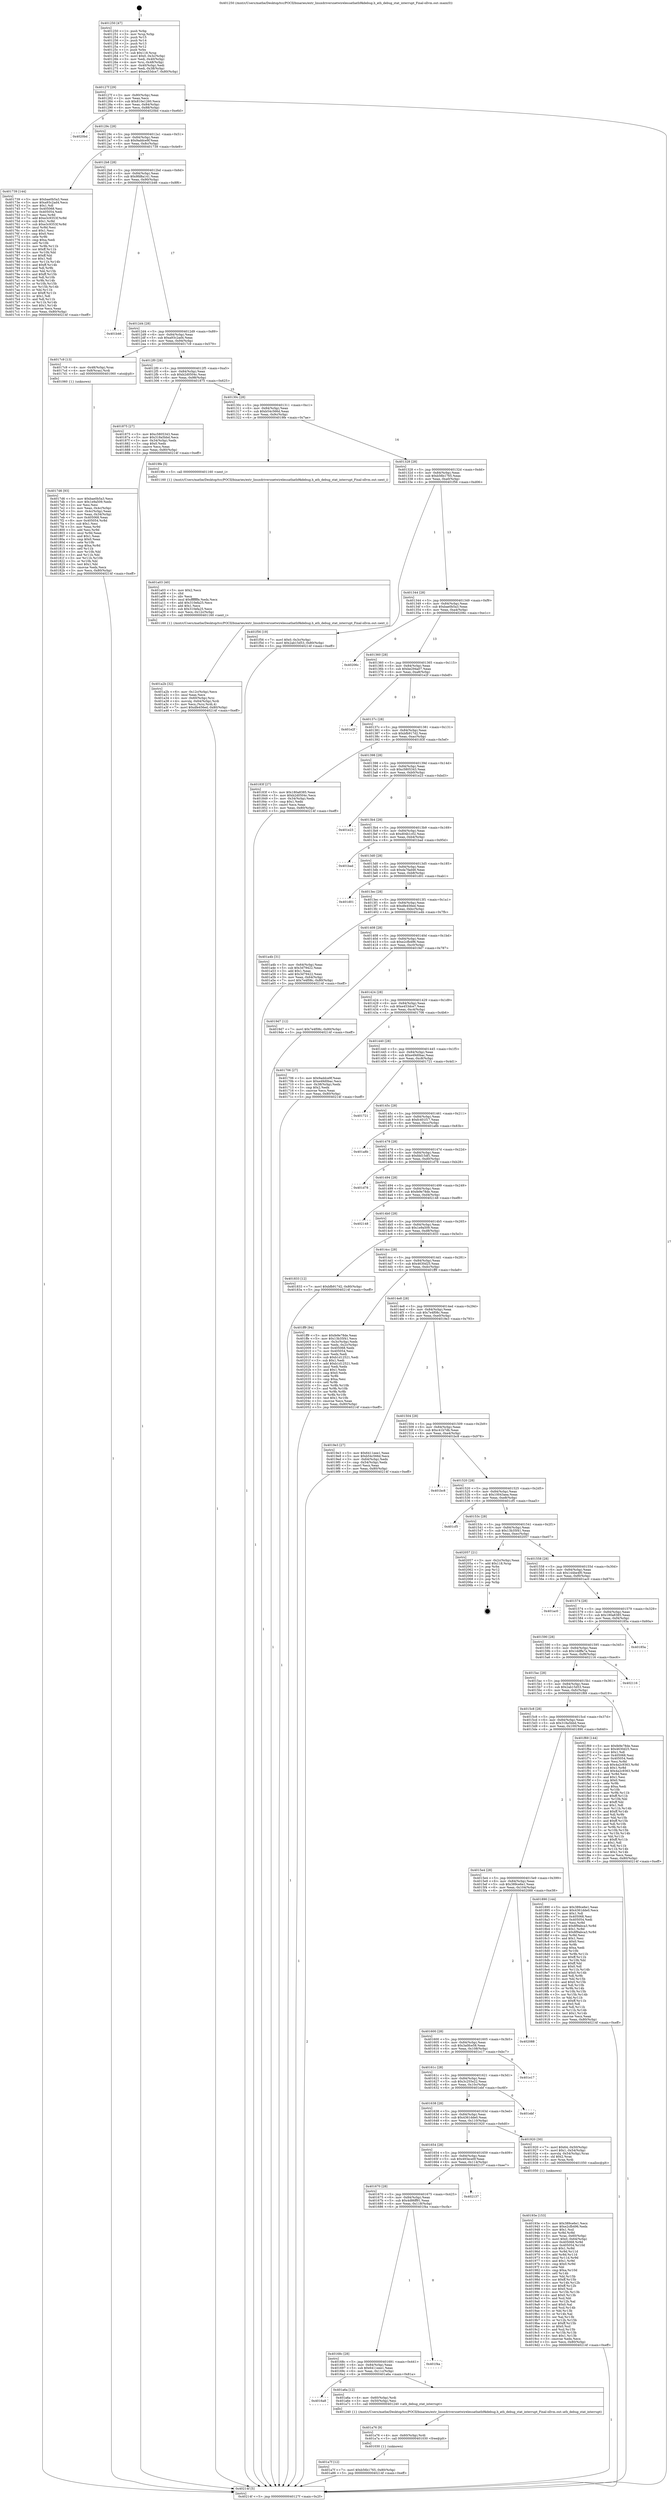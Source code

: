 digraph "0x401250" {
  label = "0x401250 (/mnt/c/Users/mathe/Desktop/tcc/POCII/binaries/extr_linuxdriversnetwirelessathath9kdebug.h_ath_debug_stat_interrupt_Final-ollvm.out::main(0))"
  labelloc = "t"
  node[shape=record]

  Entry [label="",width=0.3,height=0.3,shape=circle,fillcolor=black,style=filled]
  "0x40127f" [label="{
     0x40127f [29]\l
     | [instrs]\l
     &nbsp;&nbsp;0x40127f \<+3\>: mov -0x80(%rbp),%eax\l
     &nbsp;&nbsp;0x401282 \<+2\>: mov %eax,%ecx\l
     &nbsp;&nbsp;0x401284 \<+6\>: sub $0x810e1260,%ecx\l
     &nbsp;&nbsp;0x40128a \<+6\>: mov %eax,-0x84(%rbp)\l
     &nbsp;&nbsp;0x401290 \<+6\>: mov %ecx,-0x88(%rbp)\l
     &nbsp;&nbsp;0x401296 \<+6\>: je 00000000004020bd \<main+0xe6d\>\l
  }"]
  "0x4020bd" [label="{
     0x4020bd\l
  }", style=dashed]
  "0x40129c" [label="{
     0x40129c [28]\l
     | [instrs]\l
     &nbsp;&nbsp;0x40129c \<+5\>: jmp 00000000004012a1 \<main+0x51\>\l
     &nbsp;&nbsp;0x4012a1 \<+6\>: mov -0x84(%rbp),%eax\l
     &nbsp;&nbsp;0x4012a7 \<+5\>: sub $0x9addce9f,%eax\l
     &nbsp;&nbsp;0x4012ac \<+6\>: mov %eax,-0x8c(%rbp)\l
     &nbsp;&nbsp;0x4012b2 \<+6\>: je 0000000000401739 \<main+0x4e9\>\l
  }"]
  Exit [label="",width=0.3,height=0.3,shape=circle,fillcolor=black,style=filled,peripheries=2]
  "0x401739" [label="{
     0x401739 [144]\l
     | [instrs]\l
     &nbsp;&nbsp;0x401739 \<+5\>: mov $0xbae0b5a3,%eax\l
     &nbsp;&nbsp;0x40173e \<+5\>: mov $0xa93c2ad4,%ecx\l
     &nbsp;&nbsp;0x401743 \<+2\>: mov $0x1,%dl\l
     &nbsp;&nbsp;0x401745 \<+7\>: mov 0x405068,%esi\l
     &nbsp;&nbsp;0x40174c \<+7\>: mov 0x405054,%edi\l
     &nbsp;&nbsp;0x401753 \<+3\>: mov %esi,%r8d\l
     &nbsp;&nbsp;0x401756 \<+7\>: add $0xe3c9353f,%r8d\l
     &nbsp;&nbsp;0x40175d \<+4\>: sub $0x1,%r8d\l
     &nbsp;&nbsp;0x401761 \<+7\>: sub $0xe3c9353f,%r8d\l
     &nbsp;&nbsp;0x401768 \<+4\>: imul %r8d,%esi\l
     &nbsp;&nbsp;0x40176c \<+3\>: and $0x1,%esi\l
     &nbsp;&nbsp;0x40176f \<+3\>: cmp $0x0,%esi\l
     &nbsp;&nbsp;0x401772 \<+4\>: sete %r9b\l
     &nbsp;&nbsp;0x401776 \<+3\>: cmp $0xa,%edi\l
     &nbsp;&nbsp;0x401779 \<+4\>: setl %r10b\l
     &nbsp;&nbsp;0x40177d \<+3\>: mov %r9b,%r11b\l
     &nbsp;&nbsp;0x401780 \<+4\>: xor $0xff,%r11b\l
     &nbsp;&nbsp;0x401784 \<+3\>: mov %r10b,%bl\l
     &nbsp;&nbsp;0x401787 \<+3\>: xor $0xff,%bl\l
     &nbsp;&nbsp;0x40178a \<+3\>: xor $0x1,%dl\l
     &nbsp;&nbsp;0x40178d \<+3\>: mov %r11b,%r14b\l
     &nbsp;&nbsp;0x401790 \<+4\>: and $0xff,%r14b\l
     &nbsp;&nbsp;0x401794 \<+3\>: and %dl,%r9b\l
     &nbsp;&nbsp;0x401797 \<+3\>: mov %bl,%r15b\l
     &nbsp;&nbsp;0x40179a \<+4\>: and $0xff,%r15b\l
     &nbsp;&nbsp;0x40179e \<+3\>: and %dl,%r10b\l
     &nbsp;&nbsp;0x4017a1 \<+3\>: or %r9b,%r14b\l
     &nbsp;&nbsp;0x4017a4 \<+3\>: or %r10b,%r15b\l
     &nbsp;&nbsp;0x4017a7 \<+3\>: xor %r15b,%r14b\l
     &nbsp;&nbsp;0x4017aa \<+3\>: or %bl,%r11b\l
     &nbsp;&nbsp;0x4017ad \<+4\>: xor $0xff,%r11b\l
     &nbsp;&nbsp;0x4017b1 \<+3\>: or $0x1,%dl\l
     &nbsp;&nbsp;0x4017b4 \<+3\>: and %dl,%r11b\l
     &nbsp;&nbsp;0x4017b7 \<+3\>: or %r11b,%r14b\l
     &nbsp;&nbsp;0x4017ba \<+4\>: test $0x1,%r14b\l
     &nbsp;&nbsp;0x4017be \<+3\>: cmovne %ecx,%eax\l
     &nbsp;&nbsp;0x4017c1 \<+3\>: mov %eax,-0x80(%rbp)\l
     &nbsp;&nbsp;0x4017c4 \<+5\>: jmp 000000000040214f \<main+0xeff\>\l
  }"]
  "0x4012b8" [label="{
     0x4012b8 [28]\l
     | [instrs]\l
     &nbsp;&nbsp;0x4012b8 \<+5\>: jmp 00000000004012bd \<main+0x6d\>\l
     &nbsp;&nbsp;0x4012bd \<+6\>: mov -0x84(%rbp),%eax\l
     &nbsp;&nbsp;0x4012c3 \<+5\>: sub $0x9fd8a141,%eax\l
     &nbsp;&nbsp;0x4012c8 \<+6\>: mov %eax,-0x90(%rbp)\l
     &nbsp;&nbsp;0x4012ce \<+6\>: je 0000000000401b46 \<main+0x8f6\>\l
  }"]
  "0x401a7f" [label="{
     0x401a7f [12]\l
     | [instrs]\l
     &nbsp;&nbsp;0x401a7f \<+7\>: movl $0xb56b1765,-0x80(%rbp)\l
     &nbsp;&nbsp;0x401a86 \<+5\>: jmp 000000000040214f \<main+0xeff\>\l
  }"]
  "0x401b46" [label="{
     0x401b46\l
  }", style=dashed]
  "0x4012d4" [label="{
     0x4012d4 [28]\l
     | [instrs]\l
     &nbsp;&nbsp;0x4012d4 \<+5\>: jmp 00000000004012d9 \<main+0x89\>\l
     &nbsp;&nbsp;0x4012d9 \<+6\>: mov -0x84(%rbp),%eax\l
     &nbsp;&nbsp;0x4012df \<+5\>: sub $0xa93c2ad4,%eax\l
     &nbsp;&nbsp;0x4012e4 \<+6\>: mov %eax,-0x94(%rbp)\l
     &nbsp;&nbsp;0x4012ea \<+6\>: je 00000000004017c9 \<main+0x579\>\l
  }"]
  "0x401a76" [label="{
     0x401a76 [9]\l
     | [instrs]\l
     &nbsp;&nbsp;0x401a76 \<+4\>: mov -0x60(%rbp),%rdi\l
     &nbsp;&nbsp;0x401a7a \<+5\>: call 0000000000401030 \<free@plt\>\l
     | [calls]\l
     &nbsp;&nbsp;0x401030 \{1\} (unknown)\l
  }"]
  "0x4017c9" [label="{
     0x4017c9 [13]\l
     | [instrs]\l
     &nbsp;&nbsp;0x4017c9 \<+4\>: mov -0x48(%rbp),%rax\l
     &nbsp;&nbsp;0x4017cd \<+4\>: mov 0x8(%rax),%rdi\l
     &nbsp;&nbsp;0x4017d1 \<+5\>: call 0000000000401060 \<atoi@plt\>\l
     | [calls]\l
     &nbsp;&nbsp;0x401060 \{1\} (unknown)\l
  }"]
  "0x4012f0" [label="{
     0x4012f0 [28]\l
     | [instrs]\l
     &nbsp;&nbsp;0x4012f0 \<+5\>: jmp 00000000004012f5 \<main+0xa5\>\l
     &nbsp;&nbsp;0x4012f5 \<+6\>: mov -0x84(%rbp),%eax\l
     &nbsp;&nbsp;0x4012fb \<+5\>: sub $0xb2d0504c,%eax\l
     &nbsp;&nbsp;0x401300 \<+6\>: mov %eax,-0x98(%rbp)\l
     &nbsp;&nbsp;0x401306 \<+6\>: je 0000000000401875 \<main+0x625\>\l
  }"]
  "0x4016a8" [label="{
     0x4016a8\l
  }", style=dashed]
  "0x401875" [label="{
     0x401875 [27]\l
     | [instrs]\l
     &nbsp;&nbsp;0x401875 \<+5\>: mov $0xc5805343,%eax\l
     &nbsp;&nbsp;0x40187a \<+5\>: mov $0x318a5bbd,%ecx\l
     &nbsp;&nbsp;0x40187f \<+3\>: mov -0x34(%rbp),%edx\l
     &nbsp;&nbsp;0x401882 \<+3\>: cmp $0x0,%edx\l
     &nbsp;&nbsp;0x401885 \<+3\>: cmove %ecx,%eax\l
     &nbsp;&nbsp;0x401888 \<+3\>: mov %eax,-0x80(%rbp)\l
     &nbsp;&nbsp;0x40188b \<+5\>: jmp 000000000040214f \<main+0xeff\>\l
  }"]
  "0x40130c" [label="{
     0x40130c [28]\l
     | [instrs]\l
     &nbsp;&nbsp;0x40130c \<+5\>: jmp 0000000000401311 \<main+0xc1\>\l
     &nbsp;&nbsp;0x401311 \<+6\>: mov -0x84(%rbp),%eax\l
     &nbsp;&nbsp;0x401317 \<+5\>: sub $0xb54c566d,%eax\l
     &nbsp;&nbsp;0x40131c \<+6\>: mov %eax,-0x9c(%rbp)\l
     &nbsp;&nbsp;0x401322 \<+6\>: je 00000000004019fe \<main+0x7ae\>\l
  }"]
  "0x401a6a" [label="{
     0x401a6a [12]\l
     | [instrs]\l
     &nbsp;&nbsp;0x401a6a \<+4\>: mov -0x60(%rbp),%rdi\l
     &nbsp;&nbsp;0x401a6e \<+3\>: mov -0x50(%rbp),%esi\l
     &nbsp;&nbsp;0x401a71 \<+5\>: call 0000000000401240 \<ath_debug_stat_interrupt\>\l
     | [calls]\l
     &nbsp;&nbsp;0x401240 \{1\} (/mnt/c/Users/mathe/Desktop/tcc/POCII/binaries/extr_linuxdriversnetwirelessathath9kdebug.h_ath_debug_stat_interrupt_Final-ollvm.out::ath_debug_stat_interrupt)\l
  }"]
  "0x4019fe" [label="{
     0x4019fe [5]\l
     | [instrs]\l
     &nbsp;&nbsp;0x4019fe \<+5\>: call 0000000000401160 \<next_i\>\l
     | [calls]\l
     &nbsp;&nbsp;0x401160 \{1\} (/mnt/c/Users/mathe/Desktop/tcc/POCII/binaries/extr_linuxdriversnetwirelessathath9kdebug.h_ath_debug_stat_interrupt_Final-ollvm.out::next_i)\l
  }"]
  "0x401328" [label="{
     0x401328 [28]\l
     | [instrs]\l
     &nbsp;&nbsp;0x401328 \<+5\>: jmp 000000000040132d \<main+0xdd\>\l
     &nbsp;&nbsp;0x40132d \<+6\>: mov -0x84(%rbp),%eax\l
     &nbsp;&nbsp;0x401333 \<+5\>: sub $0xb56b1765,%eax\l
     &nbsp;&nbsp;0x401338 \<+6\>: mov %eax,-0xa0(%rbp)\l
     &nbsp;&nbsp;0x40133e \<+6\>: je 0000000000401f56 \<main+0xd06\>\l
  }"]
  "0x40168c" [label="{
     0x40168c [28]\l
     | [instrs]\l
     &nbsp;&nbsp;0x40168c \<+5\>: jmp 0000000000401691 \<main+0x441\>\l
     &nbsp;&nbsp;0x401691 \<+6\>: mov -0x84(%rbp),%eax\l
     &nbsp;&nbsp;0x401697 \<+5\>: sub $0x6411eee1,%eax\l
     &nbsp;&nbsp;0x40169c \<+6\>: mov %eax,-0x11c(%rbp)\l
     &nbsp;&nbsp;0x4016a2 \<+6\>: je 0000000000401a6a \<main+0x81a\>\l
  }"]
  "0x401f56" [label="{
     0x401f56 [19]\l
     | [instrs]\l
     &nbsp;&nbsp;0x401f56 \<+7\>: movl $0x0,-0x3c(%rbp)\l
     &nbsp;&nbsp;0x401f5d \<+7\>: movl $0x2ab15d53,-0x80(%rbp)\l
     &nbsp;&nbsp;0x401f64 \<+5\>: jmp 000000000040214f \<main+0xeff\>\l
  }"]
  "0x401344" [label="{
     0x401344 [28]\l
     | [instrs]\l
     &nbsp;&nbsp;0x401344 \<+5\>: jmp 0000000000401349 \<main+0xf9\>\l
     &nbsp;&nbsp;0x401349 \<+6\>: mov -0x84(%rbp),%eax\l
     &nbsp;&nbsp;0x40134f \<+5\>: sub $0xbae0b5a3,%eax\l
     &nbsp;&nbsp;0x401354 \<+6\>: mov %eax,-0xa4(%rbp)\l
     &nbsp;&nbsp;0x40135a \<+6\>: je 000000000040206c \<main+0xe1c\>\l
  }"]
  "0x401f4a" [label="{
     0x401f4a\l
  }", style=dashed]
  "0x40206c" [label="{
     0x40206c\l
  }", style=dashed]
  "0x401360" [label="{
     0x401360 [28]\l
     | [instrs]\l
     &nbsp;&nbsp;0x401360 \<+5\>: jmp 0000000000401365 \<main+0x115\>\l
     &nbsp;&nbsp;0x401365 \<+6\>: mov -0x84(%rbp),%eax\l
     &nbsp;&nbsp;0x40136b \<+5\>: sub $0xbe294a07,%eax\l
     &nbsp;&nbsp;0x401370 \<+6\>: mov %eax,-0xa8(%rbp)\l
     &nbsp;&nbsp;0x401376 \<+6\>: je 0000000000401e2f \<main+0xbdf\>\l
  }"]
  "0x401670" [label="{
     0x401670 [28]\l
     | [instrs]\l
     &nbsp;&nbsp;0x401670 \<+5\>: jmp 0000000000401675 \<main+0x425\>\l
     &nbsp;&nbsp;0x401675 \<+6\>: mov -0x84(%rbp),%eax\l
     &nbsp;&nbsp;0x40167b \<+5\>: sub $0x4d86ff91,%eax\l
     &nbsp;&nbsp;0x401680 \<+6\>: mov %eax,-0x118(%rbp)\l
     &nbsp;&nbsp;0x401686 \<+6\>: je 0000000000401f4a \<main+0xcfa\>\l
  }"]
  "0x401e2f" [label="{
     0x401e2f\l
  }", style=dashed]
  "0x40137c" [label="{
     0x40137c [28]\l
     | [instrs]\l
     &nbsp;&nbsp;0x40137c \<+5\>: jmp 0000000000401381 \<main+0x131\>\l
     &nbsp;&nbsp;0x401381 \<+6\>: mov -0x84(%rbp),%eax\l
     &nbsp;&nbsp;0x401387 \<+5\>: sub $0xbfb917d2,%eax\l
     &nbsp;&nbsp;0x40138c \<+6\>: mov %eax,-0xac(%rbp)\l
     &nbsp;&nbsp;0x401392 \<+6\>: je 000000000040183f \<main+0x5ef\>\l
  }"]
  "0x402137" [label="{
     0x402137\l
  }", style=dashed]
  "0x40183f" [label="{
     0x40183f [27]\l
     | [instrs]\l
     &nbsp;&nbsp;0x40183f \<+5\>: mov $0x180a8385,%eax\l
     &nbsp;&nbsp;0x401844 \<+5\>: mov $0xb2d0504c,%ecx\l
     &nbsp;&nbsp;0x401849 \<+3\>: mov -0x34(%rbp),%edx\l
     &nbsp;&nbsp;0x40184c \<+3\>: cmp $0x1,%edx\l
     &nbsp;&nbsp;0x40184f \<+3\>: cmovl %ecx,%eax\l
     &nbsp;&nbsp;0x401852 \<+3\>: mov %eax,-0x80(%rbp)\l
     &nbsp;&nbsp;0x401855 \<+5\>: jmp 000000000040214f \<main+0xeff\>\l
  }"]
  "0x401398" [label="{
     0x401398 [28]\l
     | [instrs]\l
     &nbsp;&nbsp;0x401398 \<+5\>: jmp 000000000040139d \<main+0x14d\>\l
     &nbsp;&nbsp;0x40139d \<+6\>: mov -0x84(%rbp),%eax\l
     &nbsp;&nbsp;0x4013a3 \<+5\>: sub $0xc5805343,%eax\l
     &nbsp;&nbsp;0x4013a8 \<+6\>: mov %eax,-0xb0(%rbp)\l
     &nbsp;&nbsp;0x4013ae \<+6\>: je 0000000000401e23 \<main+0xbd3\>\l
  }"]
  "0x401a2b" [label="{
     0x401a2b [32]\l
     | [instrs]\l
     &nbsp;&nbsp;0x401a2b \<+6\>: mov -0x12c(%rbp),%ecx\l
     &nbsp;&nbsp;0x401a31 \<+3\>: imul %eax,%ecx\l
     &nbsp;&nbsp;0x401a34 \<+4\>: mov -0x60(%rbp),%rsi\l
     &nbsp;&nbsp;0x401a38 \<+4\>: movslq -0x64(%rbp),%rdi\l
     &nbsp;&nbsp;0x401a3c \<+3\>: mov %ecx,(%rsi,%rdi,4)\l
     &nbsp;&nbsp;0x401a3f \<+7\>: movl $0xdfe456ed,-0x80(%rbp)\l
     &nbsp;&nbsp;0x401a46 \<+5\>: jmp 000000000040214f \<main+0xeff\>\l
  }"]
  "0x401e23" [label="{
     0x401e23\l
  }", style=dashed]
  "0x4013b4" [label="{
     0x4013b4 [28]\l
     | [instrs]\l
     &nbsp;&nbsp;0x4013b4 \<+5\>: jmp 00000000004013b9 \<main+0x169\>\l
     &nbsp;&nbsp;0x4013b9 \<+6\>: mov -0x84(%rbp),%eax\l
     &nbsp;&nbsp;0x4013bf \<+5\>: sub $0xd04b1c02,%eax\l
     &nbsp;&nbsp;0x4013c4 \<+6\>: mov %eax,-0xb4(%rbp)\l
     &nbsp;&nbsp;0x4013ca \<+6\>: je 0000000000401bad \<main+0x95d\>\l
  }"]
  "0x401a03" [label="{
     0x401a03 [40]\l
     | [instrs]\l
     &nbsp;&nbsp;0x401a03 \<+5\>: mov $0x2,%ecx\l
     &nbsp;&nbsp;0x401a08 \<+1\>: cltd\l
     &nbsp;&nbsp;0x401a09 \<+2\>: idiv %ecx\l
     &nbsp;&nbsp;0x401a0b \<+6\>: imul $0xfffffffe,%edx,%ecx\l
     &nbsp;&nbsp;0x401a11 \<+6\>: add $0x310efa25,%ecx\l
     &nbsp;&nbsp;0x401a17 \<+3\>: add $0x1,%ecx\l
     &nbsp;&nbsp;0x401a1a \<+6\>: sub $0x310efa25,%ecx\l
     &nbsp;&nbsp;0x401a20 \<+6\>: mov %ecx,-0x12c(%rbp)\l
     &nbsp;&nbsp;0x401a26 \<+5\>: call 0000000000401160 \<next_i\>\l
     | [calls]\l
     &nbsp;&nbsp;0x401160 \{1\} (/mnt/c/Users/mathe/Desktop/tcc/POCII/binaries/extr_linuxdriversnetwirelessathath9kdebug.h_ath_debug_stat_interrupt_Final-ollvm.out::next_i)\l
  }"]
  "0x401bad" [label="{
     0x401bad\l
  }", style=dashed]
  "0x4013d0" [label="{
     0x4013d0 [28]\l
     | [instrs]\l
     &nbsp;&nbsp;0x4013d0 \<+5\>: jmp 00000000004013d5 \<main+0x185\>\l
     &nbsp;&nbsp;0x4013d5 \<+6\>: mov -0x84(%rbp),%eax\l
     &nbsp;&nbsp;0x4013db \<+5\>: sub $0xda7fad48,%eax\l
     &nbsp;&nbsp;0x4013e0 \<+6\>: mov %eax,-0xb8(%rbp)\l
     &nbsp;&nbsp;0x4013e6 \<+6\>: je 0000000000401d01 \<main+0xab1\>\l
  }"]
  "0x40193e" [label="{
     0x40193e [153]\l
     | [instrs]\l
     &nbsp;&nbsp;0x40193e \<+5\>: mov $0x389ce6e1,%ecx\l
     &nbsp;&nbsp;0x401943 \<+5\>: mov $0xe2cfb496,%edx\l
     &nbsp;&nbsp;0x401948 \<+3\>: mov $0x1,%sil\l
     &nbsp;&nbsp;0x40194b \<+3\>: xor %r8d,%r8d\l
     &nbsp;&nbsp;0x40194e \<+4\>: mov %rax,-0x60(%rbp)\l
     &nbsp;&nbsp;0x401952 \<+7\>: movl $0x0,-0x64(%rbp)\l
     &nbsp;&nbsp;0x401959 \<+8\>: mov 0x405068,%r9d\l
     &nbsp;&nbsp;0x401961 \<+8\>: mov 0x405054,%r10d\l
     &nbsp;&nbsp;0x401969 \<+4\>: sub $0x1,%r8d\l
     &nbsp;&nbsp;0x40196d \<+3\>: mov %r9d,%r11d\l
     &nbsp;&nbsp;0x401970 \<+3\>: add %r8d,%r11d\l
     &nbsp;&nbsp;0x401973 \<+4\>: imul %r11d,%r9d\l
     &nbsp;&nbsp;0x401977 \<+4\>: and $0x1,%r9d\l
     &nbsp;&nbsp;0x40197b \<+4\>: cmp $0x0,%r9d\l
     &nbsp;&nbsp;0x40197f \<+3\>: sete %bl\l
     &nbsp;&nbsp;0x401982 \<+4\>: cmp $0xa,%r10d\l
     &nbsp;&nbsp;0x401986 \<+4\>: setl %r14b\l
     &nbsp;&nbsp;0x40198a \<+3\>: mov %bl,%r15b\l
     &nbsp;&nbsp;0x40198d \<+4\>: xor $0xff,%r15b\l
     &nbsp;&nbsp;0x401991 \<+3\>: mov %r14b,%r12b\l
     &nbsp;&nbsp;0x401994 \<+4\>: xor $0xff,%r12b\l
     &nbsp;&nbsp;0x401998 \<+4\>: xor $0x0,%sil\l
     &nbsp;&nbsp;0x40199c \<+3\>: mov %r15b,%r13b\l
     &nbsp;&nbsp;0x40199f \<+4\>: and $0x0,%r13b\l
     &nbsp;&nbsp;0x4019a3 \<+3\>: and %sil,%bl\l
     &nbsp;&nbsp;0x4019a6 \<+3\>: mov %r12b,%al\l
     &nbsp;&nbsp;0x4019a9 \<+2\>: and $0x0,%al\l
     &nbsp;&nbsp;0x4019ab \<+3\>: and %sil,%r14b\l
     &nbsp;&nbsp;0x4019ae \<+3\>: or %bl,%r13b\l
     &nbsp;&nbsp;0x4019b1 \<+3\>: or %r14b,%al\l
     &nbsp;&nbsp;0x4019b4 \<+3\>: xor %al,%r13b\l
     &nbsp;&nbsp;0x4019b7 \<+3\>: or %r12b,%r15b\l
     &nbsp;&nbsp;0x4019ba \<+4\>: xor $0xff,%r15b\l
     &nbsp;&nbsp;0x4019be \<+4\>: or $0x0,%sil\l
     &nbsp;&nbsp;0x4019c2 \<+3\>: and %sil,%r15b\l
     &nbsp;&nbsp;0x4019c5 \<+3\>: or %r15b,%r13b\l
     &nbsp;&nbsp;0x4019c8 \<+4\>: test $0x1,%r13b\l
     &nbsp;&nbsp;0x4019cc \<+3\>: cmovne %edx,%ecx\l
     &nbsp;&nbsp;0x4019cf \<+3\>: mov %ecx,-0x80(%rbp)\l
     &nbsp;&nbsp;0x4019d2 \<+5\>: jmp 000000000040214f \<main+0xeff\>\l
  }"]
  "0x401d01" [label="{
     0x401d01\l
  }", style=dashed]
  "0x4013ec" [label="{
     0x4013ec [28]\l
     | [instrs]\l
     &nbsp;&nbsp;0x4013ec \<+5\>: jmp 00000000004013f1 \<main+0x1a1\>\l
     &nbsp;&nbsp;0x4013f1 \<+6\>: mov -0x84(%rbp),%eax\l
     &nbsp;&nbsp;0x4013f7 \<+5\>: sub $0xdfe456ed,%eax\l
     &nbsp;&nbsp;0x4013fc \<+6\>: mov %eax,-0xbc(%rbp)\l
     &nbsp;&nbsp;0x401402 \<+6\>: je 0000000000401a4b \<main+0x7fb\>\l
  }"]
  "0x401654" [label="{
     0x401654 [28]\l
     | [instrs]\l
     &nbsp;&nbsp;0x401654 \<+5\>: jmp 0000000000401659 \<main+0x409\>\l
     &nbsp;&nbsp;0x401659 \<+6\>: mov -0x84(%rbp),%eax\l
     &nbsp;&nbsp;0x40165f \<+5\>: sub $0x493ece0f,%eax\l
     &nbsp;&nbsp;0x401664 \<+6\>: mov %eax,-0x114(%rbp)\l
     &nbsp;&nbsp;0x40166a \<+6\>: je 0000000000402137 \<main+0xee7\>\l
  }"]
  "0x401a4b" [label="{
     0x401a4b [31]\l
     | [instrs]\l
     &nbsp;&nbsp;0x401a4b \<+3\>: mov -0x64(%rbp),%eax\l
     &nbsp;&nbsp;0x401a4e \<+5\>: sub $0x3d79422,%eax\l
     &nbsp;&nbsp;0x401a53 \<+3\>: add $0x1,%eax\l
     &nbsp;&nbsp;0x401a56 \<+5\>: add $0x3d79422,%eax\l
     &nbsp;&nbsp;0x401a5b \<+3\>: mov %eax,-0x64(%rbp)\l
     &nbsp;&nbsp;0x401a5e \<+7\>: movl $0x7e4f08c,-0x80(%rbp)\l
     &nbsp;&nbsp;0x401a65 \<+5\>: jmp 000000000040214f \<main+0xeff\>\l
  }"]
  "0x401408" [label="{
     0x401408 [28]\l
     | [instrs]\l
     &nbsp;&nbsp;0x401408 \<+5\>: jmp 000000000040140d \<main+0x1bd\>\l
     &nbsp;&nbsp;0x40140d \<+6\>: mov -0x84(%rbp),%eax\l
     &nbsp;&nbsp;0x401413 \<+5\>: sub $0xe2cfb496,%eax\l
     &nbsp;&nbsp;0x401418 \<+6\>: mov %eax,-0xc0(%rbp)\l
     &nbsp;&nbsp;0x40141e \<+6\>: je 00000000004019d7 \<main+0x787\>\l
  }"]
  "0x401920" [label="{
     0x401920 [30]\l
     | [instrs]\l
     &nbsp;&nbsp;0x401920 \<+7\>: movl $0x64,-0x50(%rbp)\l
     &nbsp;&nbsp;0x401927 \<+7\>: movl $0x1,-0x54(%rbp)\l
     &nbsp;&nbsp;0x40192e \<+4\>: movslq -0x54(%rbp),%rax\l
     &nbsp;&nbsp;0x401932 \<+4\>: shl $0x2,%rax\l
     &nbsp;&nbsp;0x401936 \<+3\>: mov %rax,%rdi\l
     &nbsp;&nbsp;0x401939 \<+5\>: call 0000000000401050 \<malloc@plt\>\l
     | [calls]\l
     &nbsp;&nbsp;0x401050 \{1\} (unknown)\l
  }"]
  "0x4019d7" [label="{
     0x4019d7 [12]\l
     | [instrs]\l
     &nbsp;&nbsp;0x4019d7 \<+7\>: movl $0x7e4f08c,-0x80(%rbp)\l
     &nbsp;&nbsp;0x4019de \<+5\>: jmp 000000000040214f \<main+0xeff\>\l
  }"]
  "0x401424" [label="{
     0x401424 [28]\l
     | [instrs]\l
     &nbsp;&nbsp;0x401424 \<+5\>: jmp 0000000000401429 \<main+0x1d9\>\l
     &nbsp;&nbsp;0x401429 \<+6\>: mov -0x84(%rbp),%eax\l
     &nbsp;&nbsp;0x40142f \<+5\>: sub $0xe453dce7,%eax\l
     &nbsp;&nbsp;0x401434 \<+6\>: mov %eax,-0xc4(%rbp)\l
     &nbsp;&nbsp;0x40143a \<+6\>: je 0000000000401706 \<main+0x4b6\>\l
  }"]
  "0x401638" [label="{
     0x401638 [28]\l
     | [instrs]\l
     &nbsp;&nbsp;0x401638 \<+5\>: jmp 000000000040163d \<main+0x3ed\>\l
     &nbsp;&nbsp;0x40163d \<+6\>: mov -0x84(%rbp),%eax\l
     &nbsp;&nbsp;0x401643 \<+5\>: sub $0x4361dde0,%eax\l
     &nbsp;&nbsp;0x401648 \<+6\>: mov %eax,-0x110(%rbp)\l
     &nbsp;&nbsp;0x40164e \<+6\>: je 0000000000401920 \<main+0x6d0\>\l
  }"]
  "0x401706" [label="{
     0x401706 [27]\l
     | [instrs]\l
     &nbsp;&nbsp;0x401706 \<+5\>: mov $0x9addce9f,%eax\l
     &nbsp;&nbsp;0x40170b \<+5\>: mov $0xe49d0bac,%ecx\l
     &nbsp;&nbsp;0x401710 \<+3\>: mov -0x38(%rbp),%edx\l
     &nbsp;&nbsp;0x401713 \<+3\>: cmp $0x2,%edx\l
     &nbsp;&nbsp;0x401716 \<+3\>: cmovne %ecx,%eax\l
     &nbsp;&nbsp;0x401719 \<+3\>: mov %eax,-0x80(%rbp)\l
     &nbsp;&nbsp;0x40171c \<+5\>: jmp 000000000040214f \<main+0xeff\>\l
  }"]
  "0x401440" [label="{
     0x401440 [28]\l
     | [instrs]\l
     &nbsp;&nbsp;0x401440 \<+5\>: jmp 0000000000401445 \<main+0x1f5\>\l
     &nbsp;&nbsp;0x401445 \<+6\>: mov -0x84(%rbp),%eax\l
     &nbsp;&nbsp;0x40144b \<+5\>: sub $0xe49d0bac,%eax\l
     &nbsp;&nbsp;0x401450 \<+6\>: mov %eax,-0xc8(%rbp)\l
     &nbsp;&nbsp;0x401456 \<+6\>: je 0000000000401721 \<main+0x4d1\>\l
  }"]
  "0x40214f" [label="{
     0x40214f [5]\l
     | [instrs]\l
     &nbsp;&nbsp;0x40214f \<+5\>: jmp 000000000040127f \<main+0x2f\>\l
  }"]
  "0x401250" [label="{
     0x401250 [47]\l
     | [instrs]\l
     &nbsp;&nbsp;0x401250 \<+1\>: push %rbp\l
     &nbsp;&nbsp;0x401251 \<+3\>: mov %rsp,%rbp\l
     &nbsp;&nbsp;0x401254 \<+2\>: push %r15\l
     &nbsp;&nbsp;0x401256 \<+2\>: push %r14\l
     &nbsp;&nbsp;0x401258 \<+2\>: push %r13\l
     &nbsp;&nbsp;0x40125a \<+2\>: push %r12\l
     &nbsp;&nbsp;0x40125c \<+1\>: push %rbx\l
     &nbsp;&nbsp;0x40125d \<+7\>: sub $0x118,%rsp\l
     &nbsp;&nbsp;0x401264 \<+7\>: movl $0x0,-0x3c(%rbp)\l
     &nbsp;&nbsp;0x40126b \<+3\>: mov %edi,-0x40(%rbp)\l
     &nbsp;&nbsp;0x40126e \<+4\>: mov %rsi,-0x48(%rbp)\l
     &nbsp;&nbsp;0x401272 \<+3\>: mov -0x40(%rbp),%edi\l
     &nbsp;&nbsp;0x401275 \<+3\>: mov %edi,-0x38(%rbp)\l
     &nbsp;&nbsp;0x401278 \<+7\>: movl $0xe453dce7,-0x80(%rbp)\l
  }"]
  "0x4017d6" [label="{
     0x4017d6 [93]\l
     | [instrs]\l
     &nbsp;&nbsp;0x4017d6 \<+5\>: mov $0xbae0b5a3,%ecx\l
     &nbsp;&nbsp;0x4017db \<+5\>: mov $0x1e9a509,%edx\l
     &nbsp;&nbsp;0x4017e0 \<+2\>: xor %esi,%esi\l
     &nbsp;&nbsp;0x4017e2 \<+3\>: mov %eax,-0x4c(%rbp)\l
     &nbsp;&nbsp;0x4017e5 \<+3\>: mov -0x4c(%rbp),%eax\l
     &nbsp;&nbsp;0x4017e8 \<+3\>: mov %eax,-0x34(%rbp)\l
     &nbsp;&nbsp;0x4017eb \<+7\>: mov 0x405068,%eax\l
     &nbsp;&nbsp;0x4017f2 \<+8\>: mov 0x405054,%r8d\l
     &nbsp;&nbsp;0x4017fa \<+3\>: sub $0x1,%esi\l
     &nbsp;&nbsp;0x4017fd \<+3\>: mov %eax,%r9d\l
     &nbsp;&nbsp;0x401800 \<+3\>: add %esi,%r9d\l
     &nbsp;&nbsp;0x401803 \<+4\>: imul %r9d,%eax\l
     &nbsp;&nbsp;0x401807 \<+3\>: and $0x1,%eax\l
     &nbsp;&nbsp;0x40180a \<+3\>: cmp $0x0,%eax\l
     &nbsp;&nbsp;0x40180d \<+4\>: sete %r10b\l
     &nbsp;&nbsp;0x401811 \<+4\>: cmp $0xa,%r8d\l
     &nbsp;&nbsp;0x401815 \<+4\>: setl %r11b\l
     &nbsp;&nbsp;0x401819 \<+3\>: mov %r10b,%bl\l
     &nbsp;&nbsp;0x40181c \<+3\>: and %r11b,%bl\l
     &nbsp;&nbsp;0x40181f \<+3\>: xor %r11b,%r10b\l
     &nbsp;&nbsp;0x401822 \<+3\>: or %r10b,%bl\l
     &nbsp;&nbsp;0x401825 \<+3\>: test $0x1,%bl\l
     &nbsp;&nbsp;0x401828 \<+3\>: cmovne %edx,%ecx\l
     &nbsp;&nbsp;0x40182b \<+3\>: mov %ecx,-0x80(%rbp)\l
     &nbsp;&nbsp;0x40182e \<+5\>: jmp 000000000040214f \<main+0xeff\>\l
  }"]
  "0x401ebf" [label="{
     0x401ebf\l
  }", style=dashed]
  "0x401721" [label="{
     0x401721\l
  }", style=dashed]
  "0x40145c" [label="{
     0x40145c [28]\l
     | [instrs]\l
     &nbsp;&nbsp;0x40145c \<+5\>: jmp 0000000000401461 \<main+0x211\>\l
     &nbsp;&nbsp;0x401461 \<+6\>: mov -0x84(%rbp),%eax\l
     &nbsp;&nbsp;0x401467 \<+5\>: sub $0xfc401f17,%eax\l
     &nbsp;&nbsp;0x40146c \<+6\>: mov %eax,-0xcc(%rbp)\l
     &nbsp;&nbsp;0x401472 \<+6\>: je 0000000000401a8b \<main+0x83b\>\l
  }"]
  "0x40161c" [label="{
     0x40161c [28]\l
     | [instrs]\l
     &nbsp;&nbsp;0x40161c \<+5\>: jmp 0000000000401621 \<main+0x3d1\>\l
     &nbsp;&nbsp;0x401621 \<+6\>: mov -0x84(%rbp),%eax\l
     &nbsp;&nbsp;0x401627 \<+5\>: sub $0x3c255e22,%eax\l
     &nbsp;&nbsp;0x40162c \<+6\>: mov %eax,-0x10c(%rbp)\l
     &nbsp;&nbsp;0x401632 \<+6\>: je 0000000000401ebf \<main+0xc6f\>\l
  }"]
  "0x401a8b" [label="{
     0x401a8b\l
  }", style=dashed]
  "0x401478" [label="{
     0x401478 [28]\l
     | [instrs]\l
     &nbsp;&nbsp;0x401478 \<+5\>: jmp 000000000040147d \<main+0x22d\>\l
     &nbsp;&nbsp;0x40147d \<+6\>: mov -0x84(%rbp),%eax\l
     &nbsp;&nbsp;0x401483 \<+5\>: sub $0xfdd15df1,%eax\l
     &nbsp;&nbsp;0x401488 \<+6\>: mov %eax,-0xd0(%rbp)\l
     &nbsp;&nbsp;0x40148e \<+6\>: je 0000000000401d78 \<main+0xb28\>\l
  }"]
  "0x401e17" [label="{
     0x401e17\l
  }", style=dashed]
  "0x401d78" [label="{
     0x401d78\l
  }", style=dashed]
  "0x401494" [label="{
     0x401494 [28]\l
     | [instrs]\l
     &nbsp;&nbsp;0x401494 \<+5\>: jmp 0000000000401499 \<main+0x249\>\l
     &nbsp;&nbsp;0x401499 \<+6\>: mov -0x84(%rbp),%eax\l
     &nbsp;&nbsp;0x40149f \<+5\>: sub $0xfe9e78de,%eax\l
     &nbsp;&nbsp;0x4014a4 \<+6\>: mov %eax,-0xd4(%rbp)\l
     &nbsp;&nbsp;0x4014aa \<+6\>: je 0000000000402148 \<main+0xef8\>\l
  }"]
  "0x401600" [label="{
     0x401600 [28]\l
     | [instrs]\l
     &nbsp;&nbsp;0x401600 \<+5\>: jmp 0000000000401605 \<main+0x3b5\>\l
     &nbsp;&nbsp;0x401605 \<+6\>: mov -0x84(%rbp),%eax\l
     &nbsp;&nbsp;0x40160b \<+5\>: sub $0x3a0fce58,%eax\l
     &nbsp;&nbsp;0x401610 \<+6\>: mov %eax,-0x108(%rbp)\l
     &nbsp;&nbsp;0x401616 \<+6\>: je 0000000000401e17 \<main+0xbc7\>\l
  }"]
  "0x402148" [label="{
     0x402148\l
  }", style=dashed]
  "0x4014b0" [label="{
     0x4014b0 [28]\l
     | [instrs]\l
     &nbsp;&nbsp;0x4014b0 \<+5\>: jmp 00000000004014b5 \<main+0x265\>\l
     &nbsp;&nbsp;0x4014b5 \<+6\>: mov -0x84(%rbp),%eax\l
     &nbsp;&nbsp;0x4014bb \<+5\>: sub $0x1e9a509,%eax\l
     &nbsp;&nbsp;0x4014c0 \<+6\>: mov %eax,-0xd8(%rbp)\l
     &nbsp;&nbsp;0x4014c6 \<+6\>: je 0000000000401833 \<main+0x5e3\>\l
  }"]
  "0x402088" [label="{
     0x402088\l
  }", style=dashed]
  "0x401833" [label="{
     0x401833 [12]\l
     | [instrs]\l
     &nbsp;&nbsp;0x401833 \<+7\>: movl $0xbfb917d2,-0x80(%rbp)\l
     &nbsp;&nbsp;0x40183a \<+5\>: jmp 000000000040214f \<main+0xeff\>\l
  }"]
  "0x4014cc" [label="{
     0x4014cc [28]\l
     | [instrs]\l
     &nbsp;&nbsp;0x4014cc \<+5\>: jmp 00000000004014d1 \<main+0x281\>\l
     &nbsp;&nbsp;0x4014d1 \<+6\>: mov -0x84(%rbp),%eax\l
     &nbsp;&nbsp;0x4014d7 \<+5\>: sub $0x4630d25,%eax\l
     &nbsp;&nbsp;0x4014dc \<+6\>: mov %eax,-0xdc(%rbp)\l
     &nbsp;&nbsp;0x4014e2 \<+6\>: je 0000000000401ff9 \<main+0xda9\>\l
  }"]
  "0x4015e4" [label="{
     0x4015e4 [28]\l
     | [instrs]\l
     &nbsp;&nbsp;0x4015e4 \<+5\>: jmp 00000000004015e9 \<main+0x399\>\l
     &nbsp;&nbsp;0x4015e9 \<+6\>: mov -0x84(%rbp),%eax\l
     &nbsp;&nbsp;0x4015ef \<+5\>: sub $0x389ce6e1,%eax\l
     &nbsp;&nbsp;0x4015f4 \<+6\>: mov %eax,-0x104(%rbp)\l
     &nbsp;&nbsp;0x4015fa \<+6\>: je 0000000000402088 \<main+0xe38\>\l
  }"]
  "0x401ff9" [label="{
     0x401ff9 [94]\l
     | [instrs]\l
     &nbsp;&nbsp;0x401ff9 \<+5\>: mov $0xfe9e78de,%eax\l
     &nbsp;&nbsp;0x401ffe \<+5\>: mov $0x13b35f41,%ecx\l
     &nbsp;&nbsp;0x402003 \<+3\>: mov -0x3c(%rbp),%edx\l
     &nbsp;&nbsp;0x402006 \<+3\>: mov %edx,-0x2c(%rbp)\l
     &nbsp;&nbsp;0x402009 \<+7\>: mov 0x405068,%edx\l
     &nbsp;&nbsp;0x402010 \<+7\>: mov 0x405054,%esi\l
     &nbsp;&nbsp;0x402017 \<+2\>: mov %edx,%edi\l
     &nbsp;&nbsp;0x402019 \<+6\>: sub $0xb1d12521,%edi\l
     &nbsp;&nbsp;0x40201f \<+3\>: sub $0x1,%edi\l
     &nbsp;&nbsp;0x402022 \<+6\>: add $0xb1d12521,%edi\l
     &nbsp;&nbsp;0x402028 \<+3\>: imul %edi,%edx\l
     &nbsp;&nbsp;0x40202b \<+3\>: and $0x1,%edx\l
     &nbsp;&nbsp;0x40202e \<+3\>: cmp $0x0,%edx\l
     &nbsp;&nbsp;0x402031 \<+4\>: sete %r8b\l
     &nbsp;&nbsp;0x402035 \<+3\>: cmp $0xa,%esi\l
     &nbsp;&nbsp;0x402038 \<+4\>: setl %r9b\l
     &nbsp;&nbsp;0x40203c \<+3\>: mov %r8b,%r10b\l
     &nbsp;&nbsp;0x40203f \<+3\>: and %r9b,%r10b\l
     &nbsp;&nbsp;0x402042 \<+3\>: xor %r9b,%r8b\l
     &nbsp;&nbsp;0x402045 \<+3\>: or %r8b,%r10b\l
     &nbsp;&nbsp;0x402048 \<+4\>: test $0x1,%r10b\l
     &nbsp;&nbsp;0x40204c \<+3\>: cmovne %ecx,%eax\l
     &nbsp;&nbsp;0x40204f \<+3\>: mov %eax,-0x80(%rbp)\l
     &nbsp;&nbsp;0x402052 \<+5\>: jmp 000000000040214f \<main+0xeff\>\l
  }"]
  "0x4014e8" [label="{
     0x4014e8 [28]\l
     | [instrs]\l
     &nbsp;&nbsp;0x4014e8 \<+5\>: jmp 00000000004014ed \<main+0x29d\>\l
     &nbsp;&nbsp;0x4014ed \<+6\>: mov -0x84(%rbp),%eax\l
     &nbsp;&nbsp;0x4014f3 \<+5\>: sub $0x7e4f08c,%eax\l
     &nbsp;&nbsp;0x4014f8 \<+6\>: mov %eax,-0xe0(%rbp)\l
     &nbsp;&nbsp;0x4014fe \<+6\>: je 00000000004019e3 \<main+0x793\>\l
  }"]
  "0x401890" [label="{
     0x401890 [144]\l
     | [instrs]\l
     &nbsp;&nbsp;0x401890 \<+5\>: mov $0x389ce6e1,%eax\l
     &nbsp;&nbsp;0x401895 \<+5\>: mov $0x4361dde0,%ecx\l
     &nbsp;&nbsp;0x40189a \<+2\>: mov $0x1,%dl\l
     &nbsp;&nbsp;0x40189c \<+7\>: mov 0x405068,%esi\l
     &nbsp;&nbsp;0x4018a3 \<+7\>: mov 0x405054,%edi\l
     &nbsp;&nbsp;0x4018aa \<+3\>: mov %esi,%r8d\l
     &nbsp;&nbsp;0x4018ad \<+7\>: add $0x8f9abca3,%r8d\l
     &nbsp;&nbsp;0x4018b4 \<+4\>: sub $0x1,%r8d\l
     &nbsp;&nbsp;0x4018b8 \<+7\>: sub $0x8f9abca3,%r8d\l
     &nbsp;&nbsp;0x4018bf \<+4\>: imul %r8d,%esi\l
     &nbsp;&nbsp;0x4018c3 \<+3\>: and $0x1,%esi\l
     &nbsp;&nbsp;0x4018c6 \<+3\>: cmp $0x0,%esi\l
     &nbsp;&nbsp;0x4018c9 \<+4\>: sete %r9b\l
     &nbsp;&nbsp;0x4018cd \<+3\>: cmp $0xa,%edi\l
     &nbsp;&nbsp;0x4018d0 \<+4\>: setl %r10b\l
     &nbsp;&nbsp;0x4018d4 \<+3\>: mov %r9b,%r11b\l
     &nbsp;&nbsp;0x4018d7 \<+4\>: xor $0xff,%r11b\l
     &nbsp;&nbsp;0x4018db \<+3\>: mov %r10b,%bl\l
     &nbsp;&nbsp;0x4018de \<+3\>: xor $0xff,%bl\l
     &nbsp;&nbsp;0x4018e1 \<+3\>: xor $0x0,%dl\l
     &nbsp;&nbsp;0x4018e4 \<+3\>: mov %r11b,%r14b\l
     &nbsp;&nbsp;0x4018e7 \<+4\>: and $0x0,%r14b\l
     &nbsp;&nbsp;0x4018eb \<+3\>: and %dl,%r9b\l
     &nbsp;&nbsp;0x4018ee \<+3\>: mov %bl,%r15b\l
     &nbsp;&nbsp;0x4018f1 \<+4\>: and $0x0,%r15b\l
     &nbsp;&nbsp;0x4018f5 \<+3\>: and %dl,%r10b\l
     &nbsp;&nbsp;0x4018f8 \<+3\>: or %r9b,%r14b\l
     &nbsp;&nbsp;0x4018fb \<+3\>: or %r10b,%r15b\l
     &nbsp;&nbsp;0x4018fe \<+3\>: xor %r15b,%r14b\l
     &nbsp;&nbsp;0x401901 \<+3\>: or %bl,%r11b\l
     &nbsp;&nbsp;0x401904 \<+4\>: xor $0xff,%r11b\l
     &nbsp;&nbsp;0x401908 \<+3\>: or $0x0,%dl\l
     &nbsp;&nbsp;0x40190b \<+3\>: and %dl,%r11b\l
     &nbsp;&nbsp;0x40190e \<+3\>: or %r11b,%r14b\l
     &nbsp;&nbsp;0x401911 \<+4\>: test $0x1,%r14b\l
     &nbsp;&nbsp;0x401915 \<+3\>: cmovne %ecx,%eax\l
     &nbsp;&nbsp;0x401918 \<+3\>: mov %eax,-0x80(%rbp)\l
     &nbsp;&nbsp;0x40191b \<+5\>: jmp 000000000040214f \<main+0xeff\>\l
  }"]
  "0x4019e3" [label="{
     0x4019e3 [27]\l
     | [instrs]\l
     &nbsp;&nbsp;0x4019e3 \<+5\>: mov $0x6411eee1,%eax\l
     &nbsp;&nbsp;0x4019e8 \<+5\>: mov $0xb54c566d,%ecx\l
     &nbsp;&nbsp;0x4019ed \<+3\>: mov -0x64(%rbp),%edx\l
     &nbsp;&nbsp;0x4019f0 \<+3\>: cmp -0x54(%rbp),%edx\l
     &nbsp;&nbsp;0x4019f3 \<+3\>: cmovl %ecx,%eax\l
     &nbsp;&nbsp;0x4019f6 \<+3\>: mov %eax,-0x80(%rbp)\l
     &nbsp;&nbsp;0x4019f9 \<+5\>: jmp 000000000040214f \<main+0xeff\>\l
  }"]
  "0x401504" [label="{
     0x401504 [28]\l
     | [instrs]\l
     &nbsp;&nbsp;0x401504 \<+5\>: jmp 0000000000401509 \<main+0x2b9\>\l
     &nbsp;&nbsp;0x401509 \<+6\>: mov -0x84(%rbp),%eax\l
     &nbsp;&nbsp;0x40150f \<+5\>: sub $0xc41b7db,%eax\l
     &nbsp;&nbsp;0x401514 \<+6\>: mov %eax,-0xe4(%rbp)\l
     &nbsp;&nbsp;0x40151a \<+6\>: je 0000000000401bc8 \<main+0x978\>\l
  }"]
  "0x4015c8" [label="{
     0x4015c8 [28]\l
     | [instrs]\l
     &nbsp;&nbsp;0x4015c8 \<+5\>: jmp 00000000004015cd \<main+0x37d\>\l
     &nbsp;&nbsp;0x4015cd \<+6\>: mov -0x84(%rbp),%eax\l
     &nbsp;&nbsp;0x4015d3 \<+5\>: sub $0x318a5bbd,%eax\l
     &nbsp;&nbsp;0x4015d8 \<+6\>: mov %eax,-0x100(%rbp)\l
     &nbsp;&nbsp;0x4015de \<+6\>: je 0000000000401890 \<main+0x640\>\l
  }"]
  "0x401bc8" [label="{
     0x401bc8\l
  }", style=dashed]
  "0x401520" [label="{
     0x401520 [28]\l
     | [instrs]\l
     &nbsp;&nbsp;0x401520 \<+5\>: jmp 0000000000401525 \<main+0x2d5\>\l
     &nbsp;&nbsp;0x401525 \<+6\>: mov -0x84(%rbp),%eax\l
     &nbsp;&nbsp;0x40152b \<+5\>: sub $0x10043aea,%eax\l
     &nbsp;&nbsp;0x401530 \<+6\>: mov %eax,-0xe8(%rbp)\l
     &nbsp;&nbsp;0x401536 \<+6\>: je 0000000000401cf5 \<main+0xaa5\>\l
  }"]
  "0x401f69" [label="{
     0x401f69 [144]\l
     | [instrs]\l
     &nbsp;&nbsp;0x401f69 \<+5\>: mov $0xfe9e78de,%eax\l
     &nbsp;&nbsp;0x401f6e \<+5\>: mov $0x4630d25,%ecx\l
     &nbsp;&nbsp;0x401f73 \<+2\>: mov $0x1,%dl\l
     &nbsp;&nbsp;0x401f75 \<+7\>: mov 0x405068,%esi\l
     &nbsp;&nbsp;0x401f7c \<+7\>: mov 0x405054,%edi\l
     &nbsp;&nbsp;0x401f83 \<+3\>: mov %esi,%r8d\l
     &nbsp;&nbsp;0x401f86 \<+7\>: sub $0x4a2c9363,%r8d\l
     &nbsp;&nbsp;0x401f8d \<+4\>: sub $0x1,%r8d\l
     &nbsp;&nbsp;0x401f91 \<+7\>: add $0x4a2c9363,%r8d\l
     &nbsp;&nbsp;0x401f98 \<+4\>: imul %r8d,%esi\l
     &nbsp;&nbsp;0x401f9c \<+3\>: and $0x1,%esi\l
     &nbsp;&nbsp;0x401f9f \<+3\>: cmp $0x0,%esi\l
     &nbsp;&nbsp;0x401fa2 \<+4\>: sete %r9b\l
     &nbsp;&nbsp;0x401fa6 \<+3\>: cmp $0xa,%edi\l
     &nbsp;&nbsp;0x401fa9 \<+4\>: setl %r10b\l
     &nbsp;&nbsp;0x401fad \<+3\>: mov %r9b,%r11b\l
     &nbsp;&nbsp;0x401fb0 \<+4\>: xor $0xff,%r11b\l
     &nbsp;&nbsp;0x401fb4 \<+3\>: mov %r10b,%bl\l
     &nbsp;&nbsp;0x401fb7 \<+3\>: xor $0xff,%bl\l
     &nbsp;&nbsp;0x401fba \<+3\>: xor $0x1,%dl\l
     &nbsp;&nbsp;0x401fbd \<+3\>: mov %r11b,%r14b\l
     &nbsp;&nbsp;0x401fc0 \<+4\>: and $0xff,%r14b\l
     &nbsp;&nbsp;0x401fc4 \<+3\>: and %dl,%r9b\l
     &nbsp;&nbsp;0x401fc7 \<+3\>: mov %bl,%r15b\l
     &nbsp;&nbsp;0x401fca \<+4\>: and $0xff,%r15b\l
     &nbsp;&nbsp;0x401fce \<+3\>: and %dl,%r10b\l
     &nbsp;&nbsp;0x401fd1 \<+3\>: or %r9b,%r14b\l
     &nbsp;&nbsp;0x401fd4 \<+3\>: or %r10b,%r15b\l
     &nbsp;&nbsp;0x401fd7 \<+3\>: xor %r15b,%r14b\l
     &nbsp;&nbsp;0x401fda \<+3\>: or %bl,%r11b\l
     &nbsp;&nbsp;0x401fdd \<+4\>: xor $0xff,%r11b\l
     &nbsp;&nbsp;0x401fe1 \<+3\>: or $0x1,%dl\l
     &nbsp;&nbsp;0x401fe4 \<+3\>: and %dl,%r11b\l
     &nbsp;&nbsp;0x401fe7 \<+3\>: or %r11b,%r14b\l
     &nbsp;&nbsp;0x401fea \<+4\>: test $0x1,%r14b\l
     &nbsp;&nbsp;0x401fee \<+3\>: cmovne %ecx,%eax\l
     &nbsp;&nbsp;0x401ff1 \<+3\>: mov %eax,-0x80(%rbp)\l
     &nbsp;&nbsp;0x401ff4 \<+5\>: jmp 000000000040214f \<main+0xeff\>\l
  }"]
  "0x401cf5" [label="{
     0x401cf5\l
  }", style=dashed]
  "0x40153c" [label="{
     0x40153c [28]\l
     | [instrs]\l
     &nbsp;&nbsp;0x40153c \<+5\>: jmp 0000000000401541 \<main+0x2f1\>\l
     &nbsp;&nbsp;0x401541 \<+6\>: mov -0x84(%rbp),%eax\l
     &nbsp;&nbsp;0x401547 \<+5\>: sub $0x13b35f41,%eax\l
     &nbsp;&nbsp;0x40154c \<+6\>: mov %eax,-0xec(%rbp)\l
     &nbsp;&nbsp;0x401552 \<+6\>: je 0000000000402057 \<main+0xe07\>\l
  }"]
  "0x4015ac" [label="{
     0x4015ac [28]\l
     | [instrs]\l
     &nbsp;&nbsp;0x4015ac \<+5\>: jmp 00000000004015b1 \<main+0x361\>\l
     &nbsp;&nbsp;0x4015b1 \<+6\>: mov -0x84(%rbp),%eax\l
     &nbsp;&nbsp;0x4015b7 \<+5\>: sub $0x2ab15d53,%eax\l
     &nbsp;&nbsp;0x4015bc \<+6\>: mov %eax,-0xfc(%rbp)\l
     &nbsp;&nbsp;0x4015c2 \<+6\>: je 0000000000401f69 \<main+0xd19\>\l
  }"]
  "0x402057" [label="{
     0x402057 [21]\l
     | [instrs]\l
     &nbsp;&nbsp;0x402057 \<+3\>: mov -0x2c(%rbp),%eax\l
     &nbsp;&nbsp;0x40205a \<+7\>: add $0x118,%rsp\l
     &nbsp;&nbsp;0x402061 \<+1\>: pop %rbx\l
     &nbsp;&nbsp;0x402062 \<+2\>: pop %r12\l
     &nbsp;&nbsp;0x402064 \<+2\>: pop %r13\l
     &nbsp;&nbsp;0x402066 \<+2\>: pop %r14\l
     &nbsp;&nbsp;0x402068 \<+2\>: pop %r15\l
     &nbsp;&nbsp;0x40206a \<+1\>: pop %rbp\l
     &nbsp;&nbsp;0x40206b \<+1\>: ret\l
  }"]
  "0x401558" [label="{
     0x401558 [28]\l
     | [instrs]\l
     &nbsp;&nbsp;0x401558 \<+5\>: jmp 000000000040155d \<main+0x30d\>\l
     &nbsp;&nbsp;0x40155d \<+6\>: mov -0x84(%rbp),%eax\l
     &nbsp;&nbsp;0x401563 \<+5\>: sub $0x144be4f0,%eax\l
     &nbsp;&nbsp;0x401568 \<+6\>: mov %eax,-0xf0(%rbp)\l
     &nbsp;&nbsp;0x40156e \<+6\>: je 0000000000401ac0 \<main+0x870\>\l
  }"]
  "0x402116" [label="{
     0x402116\l
  }", style=dashed]
  "0x401ac0" [label="{
     0x401ac0\l
  }", style=dashed]
  "0x401574" [label="{
     0x401574 [28]\l
     | [instrs]\l
     &nbsp;&nbsp;0x401574 \<+5\>: jmp 0000000000401579 \<main+0x329\>\l
     &nbsp;&nbsp;0x401579 \<+6\>: mov -0x84(%rbp),%eax\l
     &nbsp;&nbsp;0x40157f \<+5\>: sub $0x180a8385,%eax\l
     &nbsp;&nbsp;0x401584 \<+6\>: mov %eax,-0xf4(%rbp)\l
     &nbsp;&nbsp;0x40158a \<+6\>: je 000000000040185a \<main+0x60a\>\l
  }"]
  "0x401590" [label="{
     0x401590 [28]\l
     | [instrs]\l
     &nbsp;&nbsp;0x401590 \<+5\>: jmp 0000000000401595 \<main+0x345\>\l
     &nbsp;&nbsp;0x401595 \<+6\>: mov -0x84(%rbp),%eax\l
     &nbsp;&nbsp;0x40159b \<+5\>: sub $0x1ddffa7a,%eax\l
     &nbsp;&nbsp;0x4015a0 \<+6\>: mov %eax,-0xf8(%rbp)\l
     &nbsp;&nbsp;0x4015a6 \<+6\>: je 0000000000402116 \<main+0xec6\>\l
  }"]
  "0x40185a" [label="{
     0x40185a\l
  }", style=dashed]
  Entry -> "0x401250" [label=" 1"]
  "0x40127f" -> "0x4020bd" [label=" 0"]
  "0x40127f" -> "0x40129c" [label=" 18"]
  "0x402057" -> Exit [label=" 1"]
  "0x40129c" -> "0x401739" [label=" 1"]
  "0x40129c" -> "0x4012b8" [label=" 17"]
  "0x401ff9" -> "0x40214f" [label=" 1"]
  "0x4012b8" -> "0x401b46" [label=" 0"]
  "0x4012b8" -> "0x4012d4" [label=" 17"]
  "0x401f69" -> "0x40214f" [label=" 1"]
  "0x4012d4" -> "0x4017c9" [label=" 1"]
  "0x4012d4" -> "0x4012f0" [label=" 16"]
  "0x401f56" -> "0x40214f" [label=" 1"]
  "0x4012f0" -> "0x401875" [label=" 1"]
  "0x4012f0" -> "0x40130c" [label=" 15"]
  "0x401a7f" -> "0x40214f" [label=" 1"]
  "0x40130c" -> "0x4019fe" [label=" 1"]
  "0x40130c" -> "0x401328" [label=" 14"]
  "0x401a76" -> "0x401a7f" [label=" 1"]
  "0x401328" -> "0x401f56" [label=" 1"]
  "0x401328" -> "0x401344" [label=" 13"]
  "0x40168c" -> "0x4016a8" [label=" 0"]
  "0x401344" -> "0x40206c" [label=" 0"]
  "0x401344" -> "0x401360" [label=" 13"]
  "0x40168c" -> "0x401a6a" [label=" 1"]
  "0x401360" -> "0x401e2f" [label=" 0"]
  "0x401360" -> "0x40137c" [label=" 13"]
  "0x401670" -> "0x40168c" [label=" 1"]
  "0x40137c" -> "0x40183f" [label=" 1"]
  "0x40137c" -> "0x401398" [label=" 12"]
  "0x401670" -> "0x401f4a" [label=" 0"]
  "0x401398" -> "0x401e23" [label=" 0"]
  "0x401398" -> "0x4013b4" [label=" 12"]
  "0x401654" -> "0x401670" [label=" 1"]
  "0x4013b4" -> "0x401bad" [label=" 0"]
  "0x4013b4" -> "0x4013d0" [label=" 12"]
  "0x401654" -> "0x402137" [label=" 0"]
  "0x4013d0" -> "0x401d01" [label=" 0"]
  "0x4013d0" -> "0x4013ec" [label=" 12"]
  "0x401a6a" -> "0x401a76" [label=" 1"]
  "0x4013ec" -> "0x401a4b" [label=" 1"]
  "0x4013ec" -> "0x401408" [label=" 11"]
  "0x401a4b" -> "0x40214f" [label=" 1"]
  "0x401408" -> "0x4019d7" [label=" 1"]
  "0x401408" -> "0x401424" [label=" 10"]
  "0x401a2b" -> "0x40214f" [label=" 1"]
  "0x401424" -> "0x401706" [label=" 1"]
  "0x401424" -> "0x401440" [label=" 9"]
  "0x401706" -> "0x40214f" [label=" 1"]
  "0x401250" -> "0x40127f" [label=" 1"]
  "0x40214f" -> "0x40127f" [label=" 17"]
  "0x401739" -> "0x40214f" [label=" 1"]
  "0x4017c9" -> "0x4017d6" [label=" 1"]
  "0x4017d6" -> "0x40214f" [label=" 1"]
  "0x4019fe" -> "0x401a03" [label=" 1"]
  "0x401440" -> "0x401721" [label=" 0"]
  "0x401440" -> "0x40145c" [label=" 9"]
  "0x4019e3" -> "0x40214f" [label=" 2"]
  "0x40145c" -> "0x401a8b" [label=" 0"]
  "0x40145c" -> "0x401478" [label=" 9"]
  "0x40193e" -> "0x40214f" [label=" 1"]
  "0x401478" -> "0x401d78" [label=" 0"]
  "0x401478" -> "0x401494" [label=" 9"]
  "0x401920" -> "0x40193e" [label=" 1"]
  "0x401494" -> "0x402148" [label=" 0"]
  "0x401494" -> "0x4014b0" [label=" 9"]
  "0x401638" -> "0x401920" [label=" 1"]
  "0x4014b0" -> "0x401833" [label=" 1"]
  "0x4014b0" -> "0x4014cc" [label=" 8"]
  "0x401833" -> "0x40214f" [label=" 1"]
  "0x40183f" -> "0x40214f" [label=" 1"]
  "0x401875" -> "0x40214f" [label=" 1"]
  "0x401a03" -> "0x401a2b" [label=" 1"]
  "0x4014cc" -> "0x401ff9" [label=" 1"]
  "0x4014cc" -> "0x4014e8" [label=" 7"]
  "0x40161c" -> "0x401ebf" [label=" 0"]
  "0x4014e8" -> "0x4019e3" [label=" 2"]
  "0x4014e8" -> "0x401504" [label=" 5"]
  "0x4019d7" -> "0x40214f" [label=" 1"]
  "0x401504" -> "0x401bc8" [label=" 0"]
  "0x401504" -> "0x401520" [label=" 5"]
  "0x401600" -> "0x401e17" [label=" 0"]
  "0x401520" -> "0x401cf5" [label=" 0"]
  "0x401520" -> "0x40153c" [label=" 5"]
  "0x401638" -> "0x401654" [label=" 1"]
  "0x40153c" -> "0x402057" [label=" 1"]
  "0x40153c" -> "0x401558" [label=" 4"]
  "0x4015e4" -> "0x402088" [label=" 0"]
  "0x401558" -> "0x401ac0" [label=" 0"]
  "0x401558" -> "0x401574" [label=" 4"]
  "0x40161c" -> "0x401638" [label=" 2"]
  "0x401574" -> "0x40185a" [label=" 0"]
  "0x401574" -> "0x401590" [label=" 4"]
  "0x401890" -> "0x40214f" [label=" 1"]
  "0x401590" -> "0x402116" [label=" 0"]
  "0x401590" -> "0x4015ac" [label=" 4"]
  "0x4015e4" -> "0x401600" [label=" 2"]
  "0x4015ac" -> "0x401f69" [label=" 1"]
  "0x4015ac" -> "0x4015c8" [label=" 3"]
  "0x401600" -> "0x40161c" [label=" 2"]
  "0x4015c8" -> "0x401890" [label=" 1"]
  "0x4015c8" -> "0x4015e4" [label=" 2"]
}

